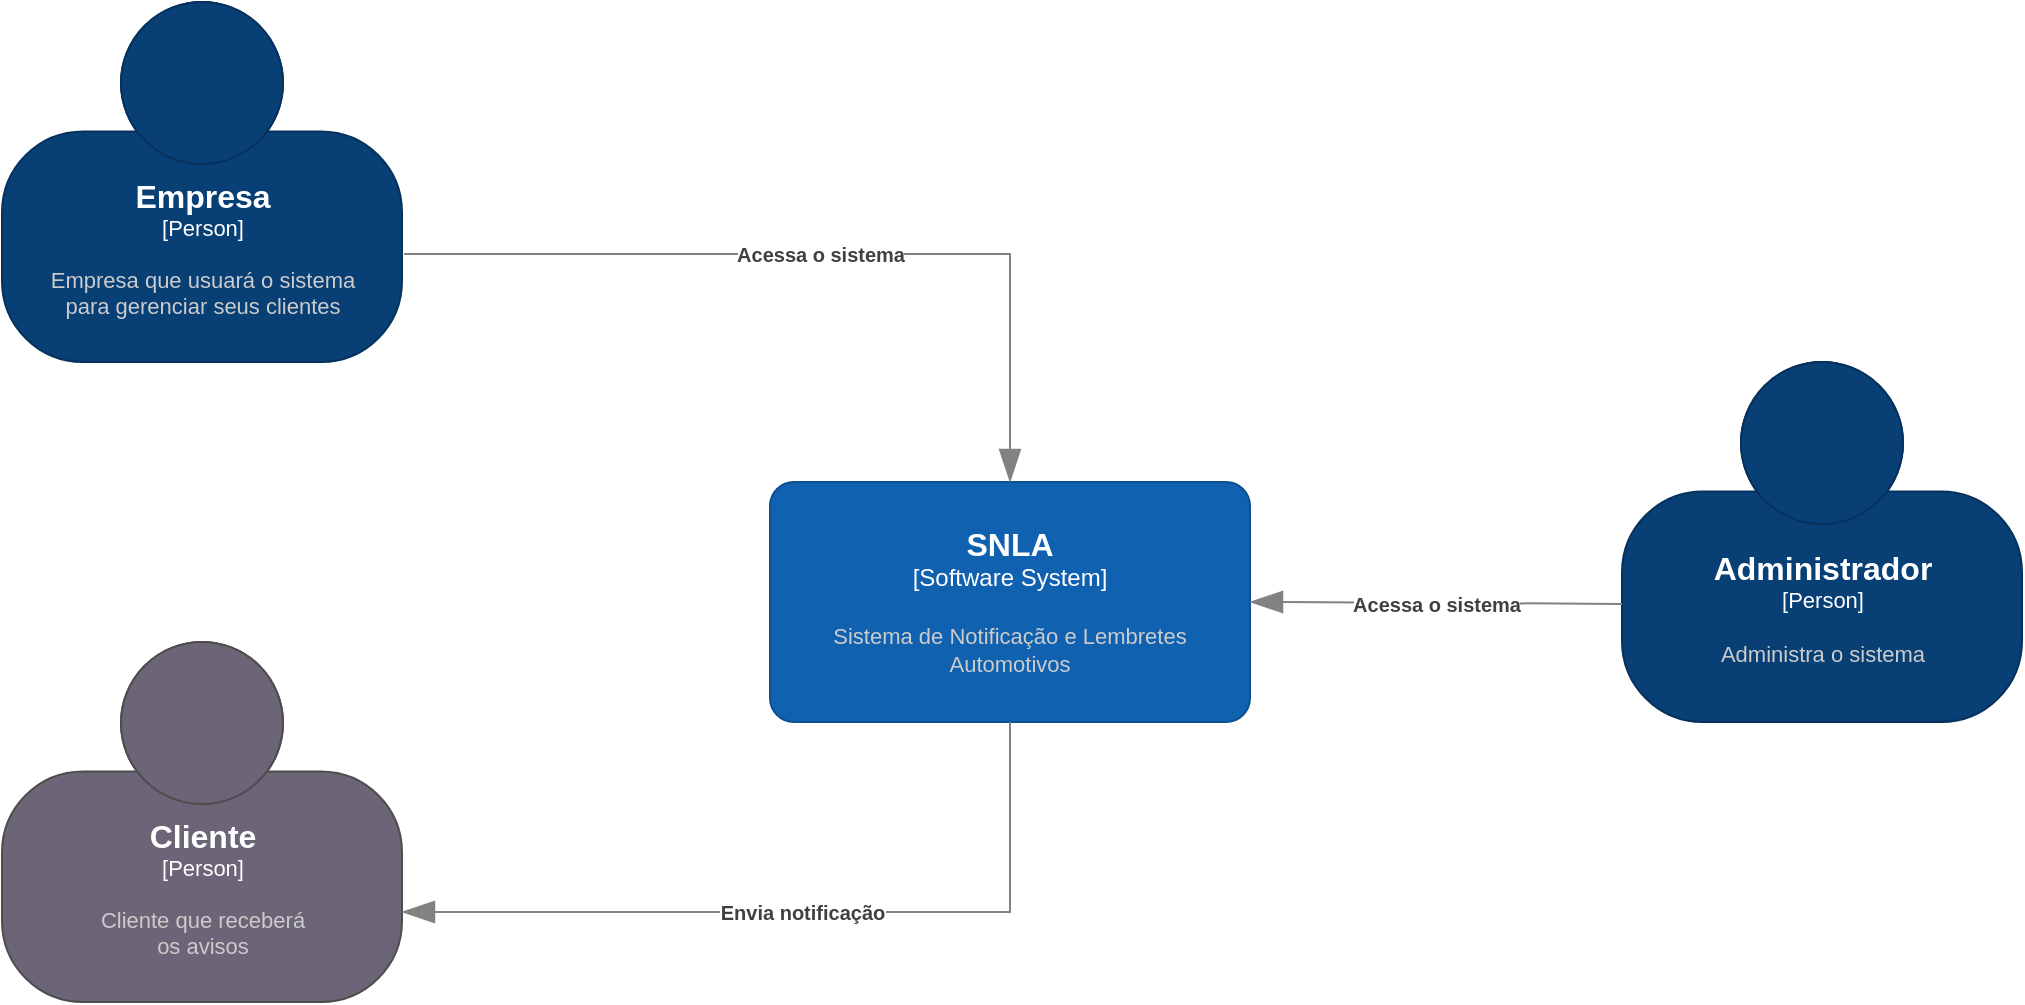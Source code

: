 <mxfile version="20.2.4" type="device"><diagram id="_5dwKoh_qO3-zSQ1GPrJ" name="Página-1"><mxGraphModel dx="809" dy="452" grid="1" gridSize="10" guides="1" tooltips="1" connect="1" arrows="1" fold="1" page="1" pageScale="1" pageWidth="827" pageHeight="1169" math="0" shadow="0"><root><mxCell id="0"/><mxCell id="1" parent="0"/><object placeholders="1" c4Name="Empresa" c4Type="Person" c4Description="Empresa que usuará o sistema&#xA;para gerenciar seus clientes" label="&lt;font style=&quot;font-size: 16px&quot;&gt;&lt;b&gt;%c4Name%&lt;/b&gt;&lt;/font&gt;&lt;div&gt;[%c4Type%]&lt;/div&gt;&lt;br&gt;&lt;div&gt;&lt;font style=&quot;font-size: 11px&quot;&gt;&lt;font color=&quot;#cccccc&quot;&gt;%c4Description%&lt;/font&gt;&lt;/div&gt;" id="0cjLIF_enqM3YQNLzsJm-1"><mxCell style="html=1;fontSize=11;dashed=0;whitespace=wrap;fillColor=#083F75;strokeColor=#06315C;fontColor=#ffffff;shape=mxgraph.c4.person2;align=center;metaEdit=1;points=[[0.5,0,0],[1,0.5,0],[1,0.75,0],[0.75,1,0],[0.5,1,0],[0.25,1,0],[0,0.75,0],[0,0.5,0]];resizable=0;" vertex="1" parent="1"><mxGeometry x="30" y="70" width="200" height="180" as="geometry"/></mxCell></object><object placeholders="1" c4Name="SNLA" c4Type="Software System" c4Description="Sistema de Notificação e Lembretes Automotivos" label="&lt;font style=&quot;font-size: 16px&quot;&gt;&lt;b&gt;%c4Name%&lt;/b&gt;&lt;/font&gt;&lt;div&gt;[%c4Type%]&lt;/div&gt;&lt;br&gt;&lt;div&gt;&lt;font style=&quot;font-size: 11px&quot;&gt;&lt;font color=&quot;#cccccc&quot;&gt;%c4Description%&lt;/font&gt;&lt;/div&gt;" id="0cjLIF_enqM3YQNLzsJm-5"><mxCell style="rounded=1;whiteSpace=wrap;html=1;labelBackgroundColor=none;fillColor=#1061B0;fontColor=#ffffff;align=center;arcSize=10;strokeColor=#0D5091;metaEdit=1;resizable=0;points=[[0.25,0,0],[0.5,0,0],[0.75,0,0],[1,0.25,0],[1,0.5,0],[1,0.75,0],[0.75,1,0],[0.5,1,0],[0.25,1,0],[0,0.75,0],[0,0.5,0],[0,0.25,0]];" vertex="1" parent="1"><mxGeometry x="414" y="310" width="240" height="120" as="geometry"/></mxCell></object><object placeholders="1" c4Name="Cliente" c4Type="Person" c4Description="Cliente que receberá&#xA;os avisos" label="&lt;font style=&quot;font-size: 16px&quot;&gt;&lt;b&gt;%c4Name%&lt;/b&gt;&lt;/font&gt;&lt;div&gt;[%c4Type%]&lt;/div&gt;&lt;br&gt;&lt;div&gt;&lt;font style=&quot;font-size: 11px&quot;&gt;&lt;font color=&quot;#cccccc&quot;&gt;%c4Description%&lt;/font&gt;&lt;/div&gt;" id="0cjLIF_enqM3YQNLzsJm-10"><mxCell style="html=1;fontSize=11;dashed=0;whitespace=wrap;fillColor=#6C6477;strokeColor=#4D4D4D;fontColor=#ffffff;shape=mxgraph.c4.person2;align=center;metaEdit=1;points=[[0.5,0,0],[1,0.5,0],[1,0.75,0],[0.75,1,0],[0.5,1,0],[0.25,1,0],[0,0.75,0],[0,0.5,0]];resizable=0;" vertex="1" parent="1"><mxGeometry x="30" y="390" width="200" height="180" as="geometry"/></mxCell></object><object placeholders="1" c4Type="Relationship" c4Description="Acessa o sistema" label="&lt;div style=&quot;text-align: left&quot;&gt;&lt;div style=&quot;text-align: center&quot;&gt;&lt;b&gt;%c4Description%&lt;/b&gt;&lt;/div&gt;" id="0cjLIF_enqM3YQNLzsJm-20"><mxCell style="endArrow=blockThin;html=1;fontSize=10;fontColor=#404040;strokeWidth=1;endFill=1;strokeColor=#828282;elbow=vertical;metaEdit=1;endSize=14;startSize=14;jumpStyle=arc;jumpSize=16;rounded=0;edgeStyle=orthogonalEdgeStyle;exitX=1.005;exitY=0.7;exitDx=0;exitDy=0;exitPerimeter=0;" edge="1" parent="1" source="0cjLIF_enqM3YQNLzsJm-1" target="0cjLIF_enqM3YQNLzsJm-5"><mxGeometry width="240" relative="1" as="geometry"><mxPoint x="310" y="340" as="sourcePoint"/><mxPoint x="550" y="340" as="targetPoint"/></mxGeometry></mxCell></object><object placeholders="1" c4Type="Relationship" c4Description="Envia notificação" label="&lt;div style=&quot;text-align: left&quot;&gt;&lt;div style=&quot;text-align: center&quot;&gt;&lt;b&gt;%c4Description%&lt;/b&gt;&lt;/div&gt;" id="0cjLIF_enqM3YQNLzsJm-21"><mxCell style="endArrow=blockThin;html=1;fontSize=10;fontColor=#404040;strokeWidth=1;endFill=1;strokeColor=#828282;elbow=vertical;metaEdit=1;endSize=14;startSize=14;jumpStyle=arc;jumpSize=16;rounded=0;edgeStyle=orthogonalEdgeStyle;exitX=0.5;exitY=1;exitDx=0;exitDy=0;exitPerimeter=0;entryX=1;entryY=0.75;entryDx=0;entryDy=0;entryPerimeter=0;" edge="1" parent="1" source="0cjLIF_enqM3YQNLzsJm-5" target="0cjLIF_enqM3YQNLzsJm-10"><mxGeometry width="240" relative="1" as="geometry"><mxPoint x="310" y="340" as="sourcePoint"/><mxPoint x="550" y="340" as="targetPoint"/></mxGeometry></mxCell></object><object placeholders="1" c4Name="Administrador" c4Type="Person" c4Description="Administra o sistema" label="&lt;font style=&quot;font-size: 16px&quot;&gt;&lt;b&gt;%c4Name%&lt;/b&gt;&lt;/font&gt;&lt;div&gt;[%c4Type%]&lt;/div&gt;&lt;br&gt;&lt;div&gt;&lt;font style=&quot;font-size: 11px&quot;&gt;&lt;font color=&quot;#cccccc&quot;&gt;%c4Description%&lt;/font&gt;&lt;/div&gt;" id="0cjLIF_enqM3YQNLzsJm-22"><mxCell style="html=1;fontSize=11;dashed=0;whitespace=wrap;fillColor=#083F75;strokeColor=#06315C;fontColor=#ffffff;shape=mxgraph.c4.person2;align=center;metaEdit=1;points=[[0.5,0,0],[1,0.5,0],[1,0.75,0],[0.75,1,0],[0.5,1,0],[0.25,1,0],[0,0.75,0],[0,0.5,0]];resizable=0;" vertex="1" parent="1"><mxGeometry x="840" y="250" width="200" height="180" as="geometry"/></mxCell></object><object placeholders="1" c4Type="Relationship" c4Description="Acessa o sistema" label="&lt;div style=&quot;text-align: left&quot;&gt;&lt;div style=&quot;text-align: center&quot;&gt;&lt;b&gt;%c4Description%&lt;/b&gt;&lt;/div&gt;" id="0cjLIF_enqM3YQNLzsJm-23"><mxCell style="endArrow=blockThin;html=1;fontSize=10;fontColor=#404040;strokeWidth=1;endFill=1;strokeColor=#828282;elbow=vertical;metaEdit=1;endSize=14;startSize=14;jumpStyle=arc;jumpSize=16;rounded=0;edgeStyle=orthogonalEdgeStyle;entryX=1;entryY=0.5;entryDx=0;entryDy=0;entryPerimeter=0;exitX=0;exitY=0.672;exitDx=0;exitDy=0;exitPerimeter=0;" edge="1" parent="1" source="0cjLIF_enqM3YQNLzsJm-22" target="0cjLIF_enqM3YQNLzsJm-5"><mxGeometry width="240" relative="1" as="geometry"><mxPoint x="790" y="370" as="sourcePoint"/><mxPoint x="760" y="340" as="targetPoint"/></mxGeometry></mxCell></object></root></mxGraphModel></diagram></mxfile>